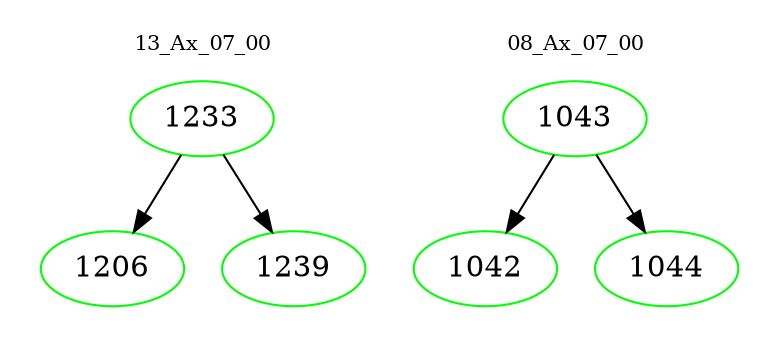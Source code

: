 digraph{
subgraph cluster_0 {
color = white
label = "13_Ax_07_00";
fontsize=10;
T0_1233 [label="1233", color="green"]
T0_1233 -> T0_1206 [color="black"]
T0_1206 [label="1206", color="green"]
T0_1233 -> T0_1239 [color="black"]
T0_1239 [label="1239", color="green"]
}
subgraph cluster_1 {
color = white
label = "08_Ax_07_00";
fontsize=10;
T1_1043 [label="1043", color="green"]
T1_1043 -> T1_1042 [color="black"]
T1_1042 [label="1042", color="green"]
T1_1043 -> T1_1044 [color="black"]
T1_1044 [label="1044", color="green"]
}
}
